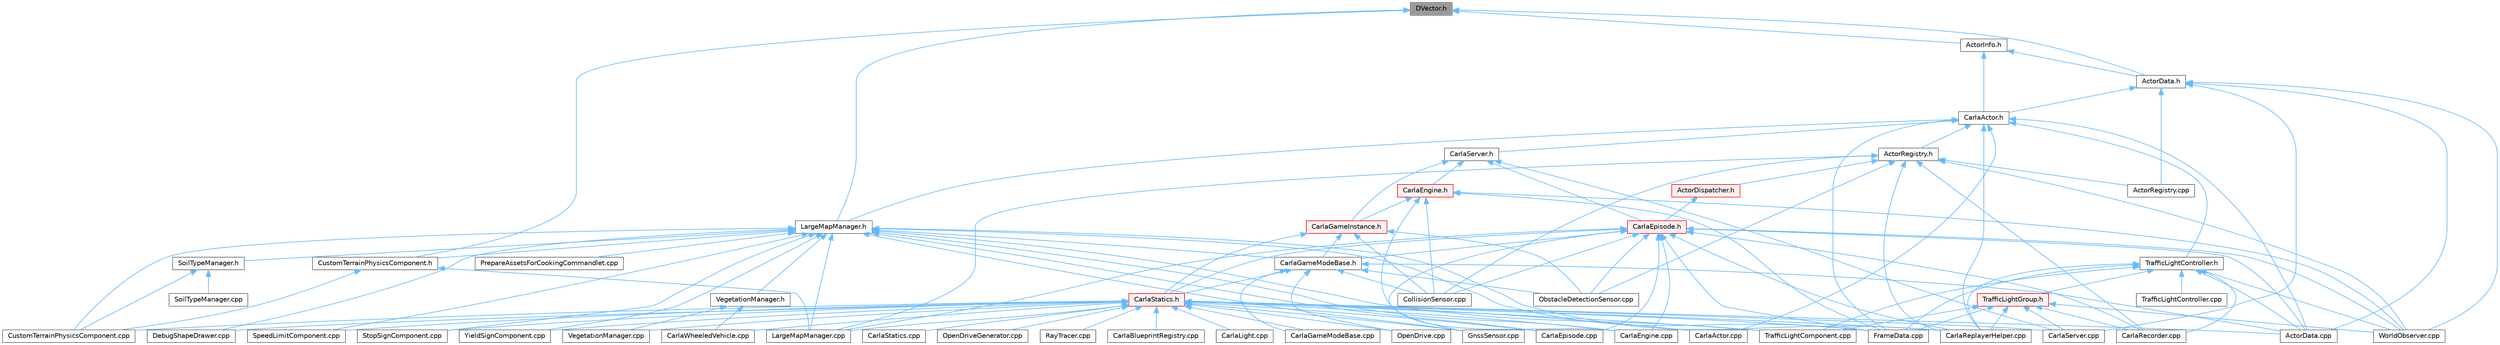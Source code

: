 digraph "DVector.h"
{
 // INTERACTIVE_SVG=YES
 // LATEX_PDF_SIZE
  bgcolor="transparent";
  edge [fontname=Helvetica,fontsize=10,labelfontname=Helvetica,labelfontsize=10];
  node [fontname=Helvetica,fontsize=10,shape=box,height=0.2,width=0.4];
  Node1 [id="Node000001",label="DVector.h",height=0.2,width=0.4,color="gray40", fillcolor="grey60", style="filled", fontcolor="black",tooltip=" "];
  Node1 -> Node2 [id="edge1_Node000001_Node000002",dir="back",color="steelblue1",style="solid",tooltip=" "];
  Node2 [id="Node000002",label="ActorData.h",height=0.2,width=0.4,color="grey40", fillcolor="white", style="filled",URL="$de/d7d/ActorData_8h.html",tooltip=" "];
  Node2 -> Node3 [id="edge2_Node000002_Node000003",dir="back",color="steelblue1",style="solid",tooltip=" "];
  Node3 [id="Node000003",label="ActorData.cpp",height=0.2,width=0.4,color="grey40", fillcolor="white", style="filled",URL="$da/d7f/ActorData_8cpp.html",tooltip=" "];
  Node2 -> Node4 [id="edge3_Node000002_Node000004",dir="back",color="steelblue1",style="solid",tooltip=" "];
  Node4 [id="Node000004",label="ActorRegistry.cpp",height=0.2,width=0.4,color="grey40", fillcolor="white", style="filled",URL="$d3/df3/ActorRegistry_8cpp.html",tooltip=" "];
  Node2 -> Node5 [id="edge4_Node000002_Node000005",dir="back",color="steelblue1",style="solid",tooltip=" "];
  Node5 [id="Node000005",label="CarlaActor.h",height=0.2,width=0.4,color="grey40", fillcolor="white", style="filled",URL="$de/d36/CarlaActor_8h.html",tooltip=" "];
  Node5 -> Node3 [id="edge5_Node000005_Node000003",dir="back",color="steelblue1",style="solid",tooltip=" "];
  Node5 -> Node6 [id="edge6_Node000005_Node000006",dir="back",color="steelblue1",style="solid",tooltip=" "];
  Node6 [id="Node000006",label="ActorRegistry.h",height=0.2,width=0.4,color="grey40", fillcolor="white", style="filled",URL="$da/de4/ActorRegistry_8h.html",tooltip=" "];
  Node6 -> Node7 [id="edge7_Node000006_Node000007",dir="back",color="steelblue1",style="solid",tooltip=" "];
  Node7 [id="Node000007",label="ActorDispatcher.h",height=0.2,width=0.4,color="red", fillcolor="#FFF0F0", style="filled",URL="$dc/ddc/ActorDispatcher_8h.html",tooltip=" "];
  Node7 -> Node9 [id="edge8_Node000007_Node000009",dir="back",color="steelblue1",style="solid",tooltip=" "];
  Node9 [id="Node000009",label="CarlaEpisode.h",height=0.2,width=0.4,color="red", fillcolor="#FFF0F0", style="filled",URL="$de/db8/CarlaEpisode_8h.html",tooltip=" "];
  Node9 -> Node3 [id="edge9_Node000009_Node000003",dir="back",color="steelblue1",style="solid",tooltip=" "];
  Node9 -> Node10 [id="edge10_Node000009_Node000010",dir="back",color="steelblue1",style="solid",tooltip=" "];
  Node10 [id="Node000010",label="CarlaEngine.cpp",height=0.2,width=0.4,color="grey40", fillcolor="white", style="filled",URL="$d6/da1/CarlaEngine_8cpp.html",tooltip=" "];
  Node9 -> Node11 [id="edge11_Node000009_Node000011",dir="back",color="steelblue1",style="solid",tooltip=" "];
  Node11 [id="Node000011",label="CarlaEpisode.cpp",height=0.2,width=0.4,color="grey40", fillcolor="white", style="filled",URL="$d6/dd9/CarlaEpisode_8cpp.html",tooltip=" "];
  Node9 -> Node12 [id="edge12_Node000009_Node000012",dir="back",color="steelblue1",style="solid",tooltip=" "];
  Node12 [id="Node000012",label="CarlaGameModeBase.h",height=0.2,width=0.4,color="grey40", fillcolor="white", style="filled",URL="$d3/d49/CarlaGameModeBase_8h.html",tooltip=" "];
  Node12 -> Node3 [id="edge13_Node000012_Node000003",dir="back",color="steelblue1",style="solid",tooltip=" "];
  Node12 -> Node13 [id="edge14_Node000012_Node000013",dir="back",color="steelblue1",style="solid",tooltip=" "];
  Node13 [id="Node000013",label="CarlaGameModeBase.cpp",height=0.2,width=0.4,color="grey40", fillcolor="white", style="filled",URL="$d0/d2e/CarlaGameModeBase_8cpp.html",tooltip=" "];
  Node12 -> Node14 [id="edge15_Node000012_Node000014",dir="back",color="steelblue1",style="solid",tooltip=" "];
  Node14 [id="Node000014",label="CarlaStatics.h",height=0.2,width=0.4,color="red", fillcolor="#FFF0F0", style="filled",URL="$d9/dc8/CarlaStatics_8h.html",tooltip=" "];
  Node14 -> Node3 [id="edge16_Node000014_Node000003",dir="back",color="steelblue1",style="solid",tooltip=" "];
  Node14 -> Node15 [id="edge17_Node000014_Node000015",dir="back",color="steelblue1",style="solid",tooltip=" "];
  Node15 [id="Node000015",label="CarlaActor.cpp",height=0.2,width=0.4,color="grey40", fillcolor="white", style="filled",URL="$d3/d43/CarlaActor_8cpp.html",tooltip=" "];
  Node14 -> Node16 [id="edge18_Node000014_Node000016",dir="back",color="steelblue1",style="solid",tooltip=" "];
  Node16 [id="Node000016",label="CarlaBlueprintRegistry.cpp",height=0.2,width=0.4,color="grey40", fillcolor="white", style="filled",URL="$d0/d3b/CarlaBlueprintRegistry_8cpp.html",tooltip=" "];
  Node14 -> Node10 [id="edge19_Node000014_Node000010",dir="back",color="steelblue1",style="solid",tooltip=" "];
  Node14 -> Node11 [id="edge20_Node000014_Node000011",dir="back",color="steelblue1",style="solid",tooltip=" "];
  Node14 -> Node13 [id="edge21_Node000014_Node000013",dir="back",color="steelblue1",style="solid",tooltip=" "];
  Node14 -> Node17 [id="edge22_Node000014_Node000017",dir="back",color="steelblue1",style="solid",tooltip=" "];
  Node17 [id="Node000017",label="CarlaLight.cpp",height=0.2,width=0.4,color="grey40", fillcolor="white", style="filled",URL="$d9/d95/CarlaLight_8cpp.html",tooltip=" "];
  Node14 -> Node18 [id="edge23_Node000014_Node000018",dir="back",color="steelblue1",style="solid",tooltip=" "];
  Node18 [id="Node000018",label="CarlaReplayerHelper.cpp",height=0.2,width=0.4,color="grey40", fillcolor="white", style="filled",URL="$d2/d32/CarlaReplayerHelper_8cpp.html",tooltip=" "];
  Node14 -> Node19 [id="edge24_Node000014_Node000019",dir="back",color="steelblue1",style="solid",tooltip=" "];
  Node19 [id="Node000019",label="CarlaServer.cpp",height=0.2,width=0.4,color="grey40", fillcolor="white", style="filled",URL="$db/d6c/CarlaServer_8cpp.html",tooltip=" "];
  Node14 -> Node20 [id="edge25_Node000014_Node000020",dir="back",color="steelblue1",style="solid",tooltip=" "];
  Node20 [id="Node000020",label="CarlaStatics.cpp",height=0.2,width=0.4,color="grey40", fillcolor="white", style="filled",URL="$d5/d6e/CarlaStatics_8cpp.html",tooltip=" "];
  Node14 -> Node21 [id="edge26_Node000014_Node000021",dir="back",color="steelblue1",style="solid",tooltip=" "];
  Node21 [id="Node000021",label="CarlaWheeledVehicle.cpp",height=0.2,width=0.4,color="grey40", fillcolor="white", style="filled",URL="$dc/d65/CarlaWheeledVehicle_8cpp.html",tooltip=" "];
  Node14 -> Node22 [id="edge27_Node000014_Node000022",dir="back",color="steelblue1",style="solid",tooltip=" "];
  Node22 [id="Node000022",label="CustomTerrainPhysicsComponent.cpp",height=0.2,width=0.4,color="grey40", fillcolor="white", style="filled",URL="$d1/d59/CustomTerrainPhysicsComponent_8cpp.html",tooltip=" "];
  Node14 -> Node23 [id="edge28_Node000014_Node000023",dir="back",color="steelblue1",style="solid",tooltip=" "];
  Node23 [id="Node000023",label="DebugShapeDrawer.cpp",height=0.2,width=0.4,color="grey40", fillcolor="white", style="filled",URL="$d3/d7b/DebugShapeDrawer_8cpp.html",tooltip=" "];
  Node14 -> Node24 [id="edge29_Node000014_Node000024",dir="back",color="steelblue1",style="solid",tooltip=" "];
  Node24 [id="Node000024",label="FrameData.cpp",height=0.2,width=0.4,color="grey40", fillcolor="white", style="filled",URL="$df/d8a/FrameData_8cpp.html",tooltip=" "];
  Node14 -> Node25 [id="edge30_Node000014_Node000025",dir="back",color="steelblue1",style="solid",tooltip=" "];
  Node25 [id="Node000025",label="GnssSensor.cpp",height=0.2,width=0.4,color="grey40", fillcolor="white", style="filled",URL="$d7/d22/GnssSensor_8cpp.html",tooltip=" "];
  Node14 -> Node26 [id="edge31_Node000014_Node000026",dir="back",color="steelblue1",style="solid",tooltip=" "];
  Node26 [id="Node000026",label="LargeMapManager.cpp",height=0.2,width=0.4,color="grey40", fillcolor="white", style="filled",URL="$df/d6c/LargeMapManager_8cpp.html",tooltip=" "];
  Node14 -> Node27 [id="edge32_Node000014_Node000027",dir="back",color="steelblue1",style="solid",tooltip=" "];
  Node27 [id="Node000027",label="OpenDrive.cpp",height=0.2,width=0.4,color="grey40", fillcolor="white", style="filled",URL="$d9/d30/Unreal_2CarlaUE4_2Plugins_2Carla_2Source_2Carla_2OpenDrive_2OpenDrive_8cpp.html",tooltip=" "];
  Node14 -> Node28 [id="edge33_Node000014_Node000028",dir="back",color="steelblue1",style="solid",tooltip=" "];
  Node28 [id="Node000028",label="OpenDriveGenerator.cpp",height=0.2,width=0.4,color="grey40", fillcolor="white", style="filled",URL="$dc/d85/OpenDriveGenerator_8cpp.html",tooltip=" "];
  Node14 -> Node29 [id="edge34_Node000014_Node000029",dir="back",color="steelblue1",style="solid",tooltip=" "];
  Node29 [id="Node000029",label="RayTracer.cpp",height=0.2,width=0.4,color="grey40", fillcolor="white", style="filled",URL="$de/dc2/RayTracer_8cpp.html",tooltip=" "];
  Node14 -> Node33 [id="edge35_Node000014_Node000033",dir="back",color="steelblue1",style="solid",tooltip=" "];
  Node33 [id="Node000033",label="SpeedLimitComponent.cpp",height=0.2,width=0.4,color="grey40", fillcolor="white", style="filled",URL="$d2/dd9/SpeedLimitComponent_8cpp.html",tooltip=" "];
  Node14 -> Node34 [id="edge36_Node000014_Node000034",dir="back",color="steelblue1",style="solid",tooltip=" "];
  Node34 [id="Node000034",label="StopSignComponent.cpp",height=0.2,width=0.4,color="grey40", fillcolor="white", style="filled",URL="$d6/ddb/StopSignComponent_8cpp.html",tooltip=" "];
  Node14 -> Node36 [id="edge37_Node000014_Node000036",dir="back",color="steelblue1",style="solid",tooltip=" "];
  Node36 [id="Node000036",label="TrafficLightComponent.cpp",height=0.2,width=0.4,color="grey40", fillcolor="white", style="filled",URL="$d3/dcd/TrafficLightComponent_8cpp.html",tooltip=" "];
  Node14 -> Node40 [id="edge38_Node000014_Node000040",dir="back",color="steelblue1",style="solid",tooltip=" "];
  Node40 [id="Node000040",label="VegetationManager.cpp",height=0.2,width=0.4,color="grey40", fillcolor="white", style="filled",URL="$d7/da0/VegetationManager_8cpp.html",tooltip=" "];
  Node14 -> Node41 [id="edge39_Node000014_Node000041",dir="back",color="steelblue1",style="solid",tooltip=" "];
  Node41 [id="Node000041",label="YieldSignComponent.cpp",height=0.2,width=0.4,color="grey40", fillcolor="white", style="filled",URL="$d4/d36/YieldSignComponent_8cpp.html",tooltip=" "];
  Node12 -> Node42 [id="edge40_Node000012_Node000042",dir="back",color="steelblue1",style="solid",tooltip=" "];
  Node42 [id="Node000042",label="CollisionSensor.cpp",height=0.2,width=0.4,color="grey40", fillcolor="white", style="filled",URL="$da/df0/CollisionSensor_8cpp.html",tooltip=" "];
  Node12 -> Node43 [id="edge41_Node000012_Node000043",dir="back",color="steelblue1",style="solid",tooltip=" "];
  Node43 [id="Node000043",label="ObstacleDetectionSensor.cpp",height=0.2,width=0.4,color="grey40", fillcolor="white", style="filled",URL="$d2/d70/ObstacleDetectionSensor_8cpp.html",tooltip=" "];
  Node12 -> Node27 [id="edge42_Node000012_Node000027",dir="back",color="steelblue1",style="solid",tooltip=" "];
  Node9 -> Node44 [id="edge43_Node000009_Node000044",dir="back",color="steelblue1",style="solid",tooltip=" "];
  Node44 [id="Node000044",label="CarlaRecorder.cpp",height=0.2,width=0.4,color="grey40", fillcolor="white", style="filled",URL="$da/d49/CarlaRecorder_8cpp.html",tooltip=" "];
  Node9 -> Node18 [id="edge44_Node000009_Node000018",dir="back",color="steelblue1",style="solid",tooltip=" "];
  Node9 -> Node14 [id="edge45_Node000009_Node000014",dir="back",color="steelblue1",style="solid",tooltip=" "];
  Node9 -> Node42 [id="edge46_Node000009_Node000042",dir="back",color="steelblue1",style="solid",tooltip=" "];
  Node9 -> Node24 [id="edge47_Node000009_Node000024",dir="back",color="steelblue1",style="solid",tooltip=" "];
  Node9 -> Node25 [id="edge48_Node000009_Node000025",dir="back",color="steelblue1",style="solid",tooltip=" "];
  Node9 -> Node26 [id="edge49_Node000009_Node000026",dir="back",color="steelblue1",style="solid",tooltip=" "];
  Node9 -> Node43 [id="edge50_Node000009_Node000043",dir="back",color="steelblue1",style="solid",tooltip=" "];
  Node9 -> Node96 [id="edge51_Node000009_Node000096",dir="back",color="steelblue1",style="solid",tooltip=" "];
  Node96 [id="Node000096",label="WorldObserver.cpp",height=0.2,width=0.4,color="grey40", fillcolor="white", style="filled",URL="$d9/de7/WorldObserver_8cpp.html",tooltip=" "];
  Node6 -> Node4 [id="edge52_Node000006_Node000004",dir="back",color="steelblue1",style="solid",tooltip=" "];
  Node6 -> Node44 [id="edge53_Node000006_Node000044",dir="back",color="steelblue1",style="solid",tooltip=" "];
  Node6 -> Node18 [id="edge54_Node000006_Node000018",dir="back",color="steelblue1",style="solid",tooltip=" "];
  Node6 -> Node42 [id="edge55_Node000006_Node000042",dir="back",color="steelblue1",style="solid",tooltip=" "];
  Node6 -> Node26 [id="edge56_Node000006_Node000026",dir="back",color="steelblue1",style="solid",tooltip=" "];
  Node6 -> Node43 [id="edge57_Node000006_Node000043",dir="back",color="steelblue1",style="solid",tooltip=" "];
  Node6 -> Node96 [id="edge58_Node000006_Node000096",dir="back",color="steelblue1",style="solid",tooltip=" "];
  Node5 -> Node15 [id="edge59_Node000005_Node000015",dir="back",color="steelblue1",style="solid",tooltip=" "];
  Node5 -> Node18 [id="edge60_Node000005_Node000018",dir="back",color="steelblue1",style="solid",tooltip=" "];
  Node5 -> Node97 [id="edge61_Node000005_Node000097",dir="back",color="steelblue1",style="solid",tooltip=" "];
  Node97 [id="Node000097",label="CarlaServer.h",height=0.2,width=0.4,color="grey40", fillcolor="white", style="filled",URL="$d0/d35/CarlaServer_8h.html",tooltip=" "];
  Node97 -> Node98 [id="edge62_Node000097_Node000098",dir="back",color="steelblue1",style="solid",tooltip=" "];
  Node98 [id="Node000098",label="CarlaEngine.h",height=0.2,width=0.4,color="red", fillcolor="#FFF0F0", style="filled",URL="$d0/d11/CarlaEngine_8h.html",tooltip=" "];
  Node98 -> Node10 [id="edge63_Node000098_Node000010",dir="back",color="steelblue1",style="solid",tooltip=" "];
  Node98 -> Node101 [id="edge64_Node000098_Node000101",dir="back",color="steelblue1",style="solid",tooltip=" "];
  Node101 [id="Node000101",label="CarlaGameInstance.h",height=0.2,width=0.4,color="red", fillcolor="#FFF0F0", style="filled",URL="$d2/dba/CarlaGameInstance_8h.html",tooltip=" "];
  Node101 -> Node12 [id="edge65_Node000101_Node000012",dir="back",color="steelblue1",style="solid",tooltip=" "];
  Node101 -> Node14 [id="edge66_Node000101_Node000014",dir="back",color="steelblue1",style="solid",tooltip=" "];
  Node101 -> Node42 [id="edge67_Node000101_Node000042",dir="back",color="steelblue1",style="solid",tooltip=" "];
  Node101 -> Node43 [id="edge68_Node000101_Node000043",dir="back",color="steelblue1",style="solid",tooltip=" "];
  Node98 -> Node42 [id="edge69_Node000098_Node000042",dir="back",color="steelblue1",style="solid",tooltip=" "];
  Node98 -> Node24 [id="edge70_Node000098_Node000024",dir="back",color="steelblue1",style="solid",tooltip=" "];
  Node98 -> Node96 [id="edge71_Node000098_Node000096",dir="back",color="steelblue1",style="solid",tooltip=" "];
  Node97 -> Node9 [id="edge72_Node000097_Node000009",dir="back",color="steelblue1",style="solid",tooltip=" "];
  Node97 -> Node101 [id="edge73_Node000097_Node000101",dir="back",color="steelblue1",style="solid",tooltip=" "];
  Node97 -> Node19 [id="edge74_Node000097_Node000019",dir="back",color="steelblue1",style="solid",tooltip=" "];
  Node5 -> Node24 [id="edge75_Node000005_Node000024",dir="back",color="steelblue1",style="solid",tooltip=" "];
  Node5 -> Node108 [id="edge76_Node000005_Node000108",dir="back",color="steelblue1",style="solid",tooltip=" "];
  Node108 [id="Node000108",label="LargeMapManager.h",height=0.2,width=0.4,color="grey40", fillcolor="white", style="filled",URL="$d3/d30/LargeMapManager_8h.html",tooltip=" "];
  Node108 -> Node10 [id="edge77_Node000108_Node000010",dir="back",color="steelblue1",style="solid",tooltip=" "];
  Node108 -> Node11 [id="edge78_Node000108_Node000011",dir="back",color="steelblue1",style="solid",tooltip=" "];
  Node108 -> Node12 [id="edge79_Node000108_Node000012",dir="back",color="steelblue1",style="solid",tooltip=" "];
  Node108 -> Node18 [id="edge80_Node000108_Node000018",dir="back",color="steelblue1",style="solid",tooltip=" "];
  Node108 -> Node22 [id="edge81_Node000108_Node000022",dir="back",color="steelblue1",style="solid",tooltip=" "];
  Node108 -> Node109 [id="edge82_Node000108_Node000109",dir="back",color="steelblue1",style="solid",tooltip=" "];
  Node109 [id="Node000109",label="CustomTerrainPhysicsComponent.h",height=0.2,width=0.4,color="grey40", fillcolor="white", style="filled",URL="$d1/d4f/CustomTerrainPhysicsComponent_8h.html",tooltip=" "];
  Node109 -> Node22 [id="edge83_Node000109_Node000022",dir="back",color="steelblue1",style="solid",tooltip=" "];
  Node109 -> Node26 [id="edge84_Node000109_Node000026",dir="back",color="steelblue1",style="solid",tooltip=" "];
  Node108 -> Node23 [id="edge85_Node000108_Node000023",dir="back",color="steelblue1",style="solid",tooltip=" "];
  Node108 -> Node24 [id="edge86_Node000108_Node000024",dir="back",color="steelblue1",style="solid",tooltip=" "];
  Node108 -> Node25 [id="edge87_Node000108_Node000025",dir="back",color="steelblue1",style="solid",tooltip=" "];
  Node108 -> Node26 [id="edge88_Node000108_Node000026",dir="back",color="steelblue1",style="solid",tooltip=" "];
  Node108 -> Node110 [id="edge89_Node000108_Node000110",dir="back",color="steelblue1",style="solid",tooltip=" "];
  Node110 [id="Node000110",label="PrepareAssetsForCookingCommandlet.cpp",height=0.2,width=0.4,color="grey40", fillcolor="white", style="filled",URL="$d2/dee/PrepareAssetsForCookingCommandlet_8cpp.html",tooltip=" "];
  Node108 -> Node111 [id="edge90_Node000108_Node000111",dir="back",color="steelblue1",style="solid",tooltip=" "];
  Node111 [id="Node000111",label="SoilTypeManager.h",height=0.2,width=0.4,color="grey40", fillcolor="white", style="filled",URL="$d1/dae/SoilTypeManager_8h.html",tooltip=" "];
  Node111 -> Node22 [id="edge91_Node000111_Node000022",dir="back",color="steelblue1",style="solid",tooltip=" "];
  Node111 -> Node112 [id="edge92_Node000111_Node000112",dir="back",color="steelblue1",style="solid",tooltip=" "];
  Node112 [id="Node000112",label="SoilTypeManager.cpp",height=0.2,width=0.4,color="grey40", fillcolor="white", style="filled",URL="$d9/dbd/SoilTypeManager_8cpp.html",tooltip=" "];
  Node108 -> Node33 [id="edge93_Node000108_Node000033",dir="back",color="steelblue1",style="solid",tooltip=" "];
  Node108 -> Node34 [id="edge94_Node000108_Node000034",dir="back",color="steelblue1",style="solid",tooltip=" "];
  Node108 -> Node36 [id="edge95_Node000108_Node000036",dir="back",color="steelblue1",style="solid",tooltip=" "];
  Node108 -> Node113 [id="edge96_Node000108_Node000113",dir="back",color="steelblue1",style="solid",tooltip=" "];
  Node113 [id="Node000113",label="VegetationManager.h",height=0.2,width=0.4,color="grey40", fillcolor="white", style="filled",URL="$d9/d64/VegetationManager_8h.html",tooltip=" "];
  Node113 -> Node21 [id="edge97_Node000113_Node000021",dir="back",color="steelblue1",style="solid",tooltip=" "];
  Node113 -> Node40 [id="edge98_Node000113_Node000040",dir="back",color="steelblue1",style="solid",tooltip=" "];
  Node108 -> Node41 [id="edge99_Node000108_Node000041",dir="back",color="steelblue1",style="solid",tooltip=" "];
  Node5 -> Node114 [id="edge100_Node000005_Node000114",dir="back",color="steelblue1",style="solid",tooltip=" "];
  Node114 [id="Node000114",label="TrafficLightController.h",height=0.2,width=0.4,color="grey40", fillcolor="white", style="filled",URL="$dd/d67/TrafficLightController_8h.html",tooltip=" "];
  Node114 -> Node3 [id="edge101_Node000114_Node000003",dir="back",color="steelblue1",style="solid",tooltip=" "];
  Node114 -> Node44 [id="edge102_Node000114_Node000044",dir="back",color="steelblue1",style="solid",tooltip=" "];
  Node114 -> Node18 [id="edge103_Node000114_Node000018",dir="back",color="steelblue1",style="solid",tooltip=" "];
  Node114 -> Node24 [id="edge104_Node000114_Node000024",dir="back",color="steelblue1",style="solid",tooltip=" "];
  Node114 -> Node36 [id="edge105_Node000114_Node000036",dir="back",color="steelblue1",style="solid",tooltip=" "];
  Node114 -> Node115 [id="edge106_Node000114_Node000115",dir="back",color="steelblue1",style="solid",tooltip=" "];
  Node115 [id="Node000115",label="TrafficLightController.cpp",height=0.2,width=0.4,color="grey40", fillcolor="white", style="filled",URL="$d7/d63/TrafficLightController_8cpp.html",tooltip=" "];
  Node114 -> Node116 [id="edge107_Node000114_Node000116",dir="back",color="steelblue1",style="solid",tooltip=" "];
  Node116 [id="Node000116",label="TrafficLightGroup.h",height=0.2,width=0.4,color="red", fillcolor="#FFF0F0", style="filled",URL="$de/da0/TrafficLightGroup_8h.html",tooltip=" "];
  Node116 -> Node44 [id="edge108_Node000116_Node000044",dir="back",color="steelblue1",style="solid",tooltip=" "];
  Node116 -> Node18 [id="edge109_Node000116_Node000018",dir="back",color="steelblue1",style="solid",tooltip=" "];
  Node116 -> Node19 [id="edge110_Node000116_Node000019",dir="back",color="steelblue1",style="solid",tooltip=" "];
  Node116 -> Node24 [id="edge111_Node000116_Node000024",dir="back",color="steelblue1",style="solid",tooltip=" "];
  Node116 -> Node36 [id="edge112_Node000116_Node000036",dir="back",color="steelblue1",style="solid",tooltip=" "];
  Node116 -> Node96 [id="edge113_Node000116_Node000096",dir="back",color="steelblue1",style="solid",tooltip=" "];
  Node114 -> Node96 [id="edge114_Node000114_Node000096",dir="back",color="steelblue1",style="solid",tooltip=" "];
  Node2 -> Node19 [id="edge115_Node000002_Node000019",dir="back",color="steelblue1",style="solid",tooltip=" "];
  Node2 -> Node96 [id="edge116_Node000002_Node000096",dir="back",color="steelblue1",style="solid",tooltip=" "];
  Node1 -> Node118 [id="edge117_Node000001_Node000118",dir="back",color="steelblue1",style="solid",tooltip=" "];
  Node118 [id="Node000118",label="ActorInfo.h",height=0.2,width=0.4,color="grey40", fillcolor="white", style="filled",URL="$d0/d4e/ActorInfo_8h.html",tooltip=" "];
  Node118 -> Node2 [id="edge118_Node000118_Node000002",dir="back",color="steelblue1",style="solid",tooltip=" "];
  Node118 -> Node5 [id="edge119_Node000118_Node000005",dir="back",color="steelblue1",style="solid",tooltip=" "];
  Node1 -> Node109 [id="edge120_Node000001_Node000109",dir="back",color="steelblue1",style="solid",tooltip=" "];
  Node1 -> Node108 [id="edge121_Node000001_Node000108",dir="back",color="steelblue1",style="solid",tooltip=" "];
}
